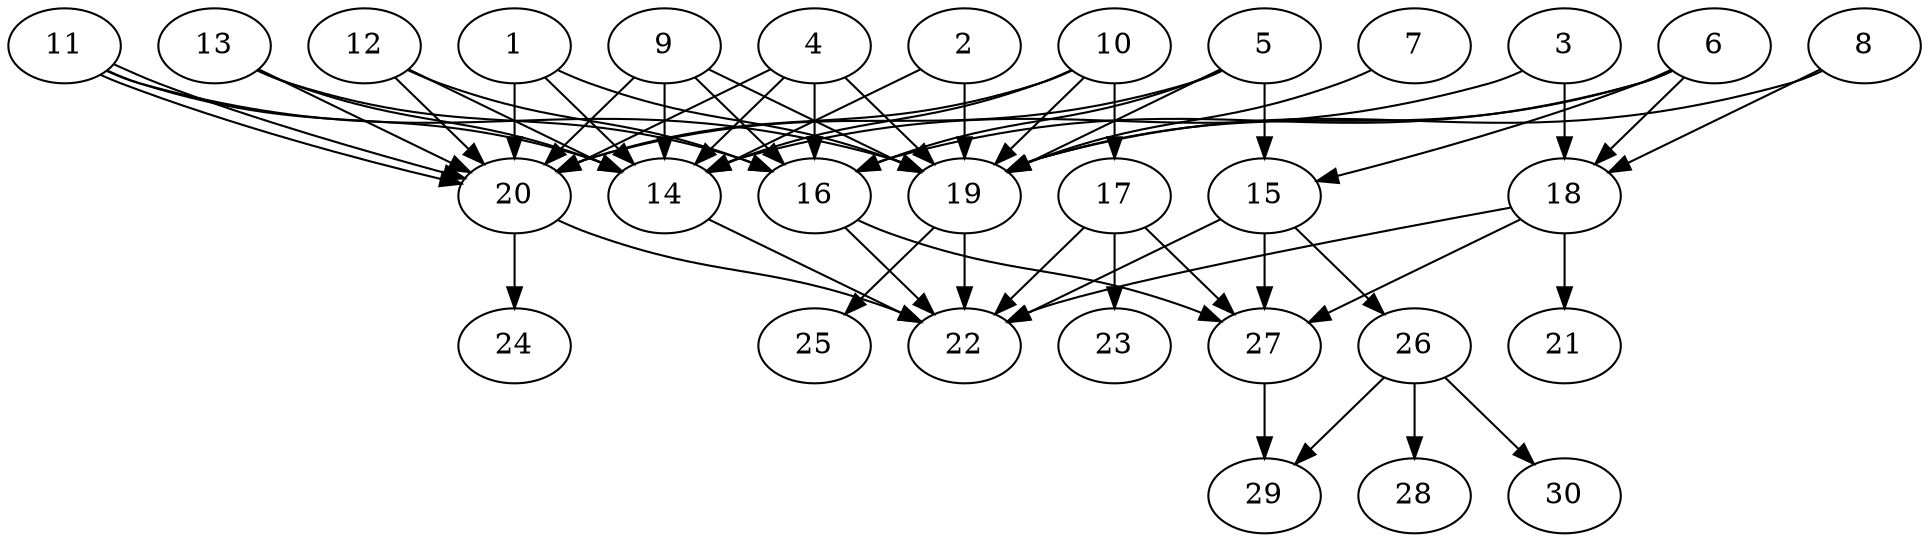 // DAG automatically generated by daggen at Tue Aug  6 16:27:24 2019
// ./daggen --dot -n 30 --ccr 0.3 --fat 0.7 --regular 0.5 --density 0.9 --mindata 5242880 --maxdata 52428800 
digraph G {
  1 [size="152091307", alpha="0.15", expect_size="45627392"] 
  1 -> 14 [size ="45627392"]
  1 -> 19 [size ="45627392"]
  1 -> 20 [size ="45627392"]
  2 [size="22981973", alpha="0.17", expect_size="6894592"] 
  2 -> 14 [size ="6894592"]
  2 -> 19 [size ="6894592"]
  3 [size="61719893", alpha="0.20", expect_size="18515968"] 
  3 -> 14 [size ="18515968"]
  3 -> 18 [size ="18515968"]
  4 [size="164877653", alpha="0.17", expect_size="49463296"] 
  4 -> 14 [size ="49463296"]
  4 -> 16 [size ="49463296"]
  4 -> 19 [size ="49463296"]
  4 -> 20 [size ="49463296"]
  5 [size="132239360", alpha="0.10", expect_size="39671808"] 
  5 -> 15 [size ="39671808"]
  5 -> 16 [size ="39671808"]
  5 -> 19 [size ="39671808"]
  5 -> 20 [size ="39671808"]
  6 [size="100898133", alpha="0.20", expect_size="30269440"] 
  6 -> 15 [size ="30269440"]
  6 -> 16 [size ="30269440"]
  6 -> 18 [size ="30269440"]
  6 -> 19 [size ="30269440"]
  7 [size="23128747", alpha="0.19", expect_size="6938624"] 
  7 -> 19 [size ="6938624"]
  8 [size="27077973", alpha="0.10", expect_size="8123392"] 
  8 -> 18 [size ="8123392"]
  8 -> 19 [size ="8123392"]
  9 [size="34669227", alpha="0.04", expect_size="10400768"] 
  9 -> 14 [size ="10400768"]
  9 -> 16 [size ="10400768"]
  9 -> 19 [size ="10400768"]
  9 -> 20 [size ="10400768"]
  10 [size="165478400", alpha="0.09", expect_size="49643520"] 
  10 -> 14 [size ="49643520"]
  10 -> 17 [size ="49643520"]
  10 -> 19 [size ="49643520"]
  10 -> 20 [size ="49643520"]
  11 [size="140967253", alpha="0.02", expect_size="42290176"] 
  11 -> 14 [size ="42290176"]
  11 -> 19 [size ="42290176"]
  11 -> 20 [size ="42290176"]
  11 -> 20 [size ="42290176"]
  12 [size="104628907", alpha="0.03", expect_size="31388672"] 
  12 -> 14 [size ="31388672"]
  12 -> 16 [size ="31388672"]
  12 -> 20 [size ="31388672"]
  13 [size="77192533", alpha="0.08", expect_size="23157760"] 
  13 -> 14 [size ="23157760"]
  13 -> 16 [size ="23157760"]
  13 -> 20 [size ="23157760"]
  14 [size="76721493", alpha="0.12", expect_size="23016448"] 
  14 -> 22 [size ="23016448"]
  15 [size="50831360", alpha="0.03", expect_size="15249408"] 
  15 -> 22 [size ="15249408"]
  15 -> 26 [size ="15249408"]
  15 -> 27 [size ="15249408"]
  16 [size="129320960", alpha="0.06", expect_size="38796288"] 
  16 -> 22 [size ="38796288"]
  16 -> 27 [size ="38796288"]
  17 [size="128965973", alpha="0.20", expect_size="38689792"] 
  17 -> 22 [size ="38689792"]
  17 -> 23 [size ="38689792"]
  17 -> 27 [size ="38689792"]
  18 [size="122439680", alpha="0.10", expect_size="36731904"] 
  18 -> 21 [size ="36731904"]
  18 -> 22 [size ="36731904"]
  18 -> 27 [size ="36731904"]
  19 [size="40891733", alpha="0.16", expect_size="12267520"] 
  19 -> 22 [size ="12267520"]
  19 -> 25 [size ="12267520"]
  20 [size="72591360", alpha="0.06", expect_size="21777408"] 
  20 -> 22 [size ="21777408"]
  20 -> 24 [size ="21777408"]
  21 [size="140936533", alpha="0.14", expect_size="42280960"] 
  22 [size="158928213", alpha="0.02", expect_size="47678464"] 
  23 [size="26173440", alpha="0.16", expect_size="7852032"] 
  24 [size="88651093", alpha="0.08", expect_size="26595328"] 
  25 [size="23749973", alpha="0.16", expect_size="7124992"] 
  26 [size="51264853", alpha="0.13", expect_size="15379456"] 
  26 -> 28 [size ="15379456"]
  26 -> 29 [size ="15379456"]
  26 -> 30 [size ="15379456"]
  27 [size="95436800", alpha="0.12", expect_size="28631040"] 
  27 -> 29 [size ="28631040"]
  28 [size="94911147", alpha="0.12", expect_size="28473344"] 
  29 [size="174407680", alpha="0.14", expect_size="52322304"] 
  30 [size="141943467", alpha="0.14", expect_size="42583040"] 
}
